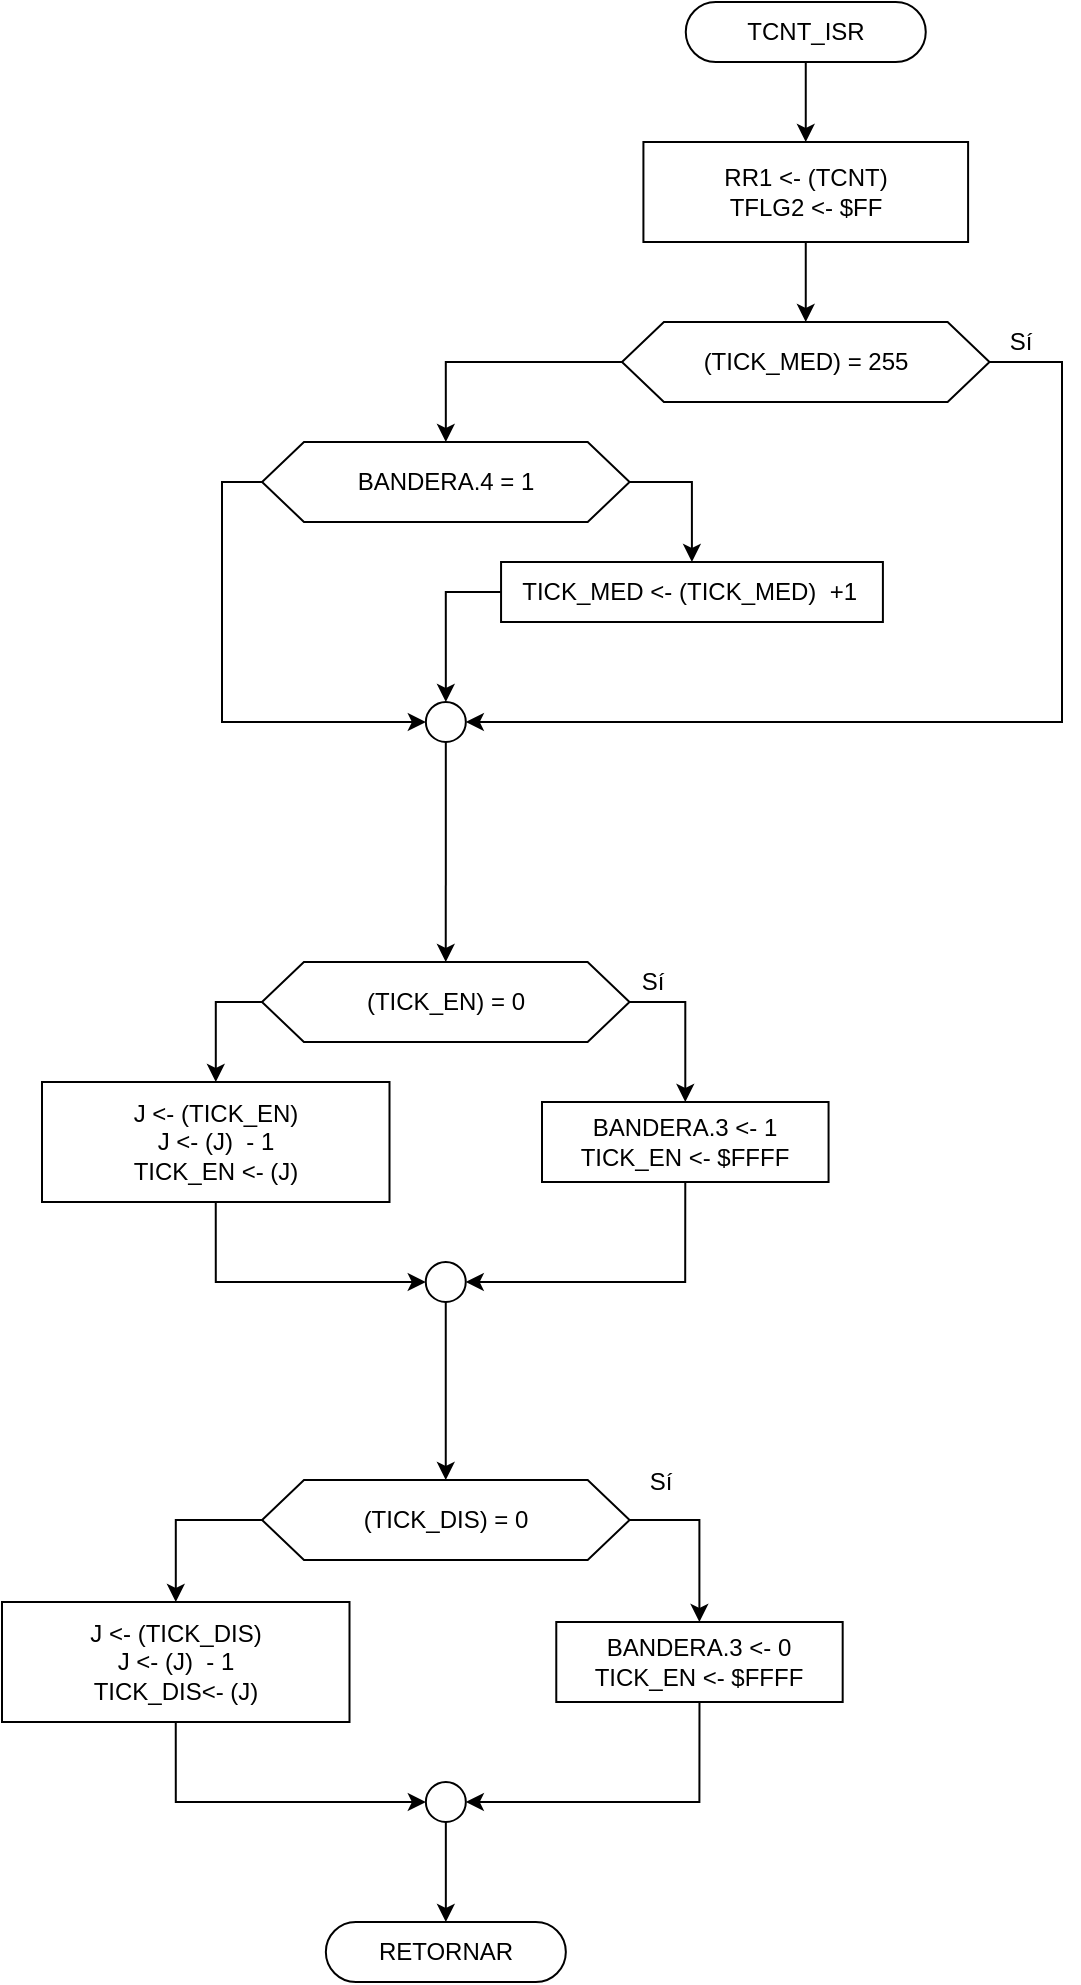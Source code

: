 <mxfile version="13.4.2" type="device"><diagram id="wlnnZQKDocgnqv9miCS1" name="Page-1"><mxGraphModel dx="1653" dy="822" grid="1" gridSize="10" guides="1" tooltips="1" connect="1" arrows="1" fold="1" page="1" pageScale="1" pageWidth="827" pageHeight="1169" math="0" shadow="0"><root><mxCell id="0"/><mxCell id="1" parent="0"/><mxCell id="M4_sT3jLmIeKyf5IJR8k-28" style="edgeStyle=orthogonalEdgeStyle;rounded=0;orthogonalLoop=1;jettySize=auto;html=1;exitX=0.5;exitY=1;exitDx=0;exitDy=0;" parent="1" source="M4_sT3jLmIeKyf5IJR8k-1" target="M4_sT3jLmIeKyf5IJR8k-23" edge="1"><mxGeometry relative="1" as="geometry"/></mxCell><mxCell id="M4_sT3jLmIeKyf5IJR8k-31" style="edgeStyle=orthogonalEdgeStyle;rounded=0;orthogonalLoop=1;jettySize=auto;html=1;exitX=0.5;exitY=1;exitDx=0;exitDy=0;" parent="1" source="M4_sT3jLmIeKyf5IJR8k-5" target="M4_sT3jLmIeKyf5IJR8k-12" edge="1"><mxGeometry relative="1" as="geometry"/></mxCell><mxCell id="M4_sT3jLmIeKyf5IJR8k-5" value="" style="ellipse;whiteSpace=wrap;html=1;aspect=fixed;" parent="1" vertex="1"><mxGeometry x="-488.12" y="750" width="20" height="20" as="geometry"/></mxCell><mxCell id="xTaYtGH9gQ_Iyyq7E3z5-24" style="edgeStyle=orthogonalEdgeStyle;rounded=0;orthogonalLoop=1;jettySize=auto;html=1;exitX=0.5;exitY=1;exitDx=0;exitDy=0;entryX=1;entryY=0.5;entryDx=0;entryDy=0;" edge="1" parent="1" source="M4_sT3jLmIeKyf5IJR8k-6" target="M4_sT3jLmIeKyf5IJR8k-1"><mxGeometry relative="1" as="geometry"/></mxCell><mxCell id="M4_sT3jLmIeKyf5IJR8k-6" value="&lt;span&gt;BANDERA.3 &amp;lt;- 0&lt;br&gt;&lt;/span&gt;TICK_EN &amp;lt;- $FFFF&lt;span&gt;&lt;br&gt;&lt;/span&gt;" style="rounded=0;whiteSpace=wrap;html=1;" parent="1" vertex="1"><mxGeometry x="-422.86" y="930" width="143.2" height="40" as="geometry"/></mxCell><mxCell id="xTaYtGH9gQ_Iyyq7E3z5-15" style="edgeStyle=orthogonalEdgeStyle;rounded=0;orthogonalLoop=1;jettySize=auto;html=1;exitX=0;exitY=0.5;exitDx=0;exitDy=0;entryX=0.5;entryY=0;entryDx=0;entryDy=0;" edge="1" parent="1" source="M4_sT3jLmIeKyf5IJR8k-8" target="xTaYtGH9gQ_Iyyq7E3z5-7"><mxGeometry relative="1" as="geometry"/></mxCell><mxCell id="xTaYtGH9gQ_Iyyq7E3z5-17" style="edgeStyle=orthogonalEdgeStyle;rounded=0;orthogonalLoop=1;jettySize=auto;html=1;exitX=1;exitY=0.5;exitDx=0;exitDy=0;entryX=1;entryY=0.5;entryDx=0;entryDy=0;" edge="1" parent="1" source="M4_sT3jLmIeKyf5IJR8k-8" target="xTaYtGH9gQ_Iyyq7E3z5-11"><mxGeometry relative="1" as="geometry"><Array as="points"><mxPoint x="-170" y="300"/><mxPoint x="-170" y="480"/></Array></mxGeometry></mxCell><mxCell id="M4_sT3jLmIeKyf5IJR8k-8" value="(TICK_MED) = 255" style="shape=hexagon;perimeter=hexagonPerimeter2;whiteSpace=wrap;html=1;size=0.114;" parent="1" vertex="1"><mxGeometry x="-390.0" y="280" width="183.76" height="40" as="geometry"/></mxCell><mxCell id="M4_sT3jLmIeKyf5IJR8k-26" style="edgeStyle=orthogonalEdgeStyle;rounded=0;orthogonalLoop=1;jettySize=auto;html=1;exitX=0.5;exitY=1;exitDx=0;exitDy=0;entryX=1;entryY=0.5;entryDx=0;entryDy=0;" parent="1" source="M4_sT3jLmIeKyf5IJR8k-10" target="M4_sT3jLmIeKyf5IJR8k-5" edge="1"><mxGeometry relative="1" as="geometry"/></mxCell><mxCell id="M4_sT3jLmIeKyf5IJR8k-10" value="BANDERA.3 &amp;lt;- 1&lt;br&gt;TICK_EN &amp;lt;- $FFFF" style="rounded=0;whiteSpace=wrap;html=1;" parent="1" vertex="1"><mxGeometry x="-430" y="670" width="143.28" height="40" as="geometry"/></mxCell><mxCell id="M4_sT3jLmIeKyf5IJR8k-27" style="edgeStyle=orthogonalEdgeStyle;rounded=0;orthogonalLoop=1;jettySize=auto;html=1;exitX=1;exitY=0.5;exitDx=0;exitDy=0;" parent="1" source="M4_sT3jLmIeKyf5IJR8k-12" target="M4_sT3jLmIeKyf5IJR8k-6" edge="1"><mxGeometry relative="1" as="geometry"/></mxCell><mxCell id="xTaYtGH9gQ_Iyyq7E3z5-30" style="edgeStyle=orthogonalEdgeStyle;rounded=0;orthogonalLoop=1;jettySize=auto;html=1;exitX=0;exitY=0.5;exitDx=0;exitDy=0;" edge="1" parent="1" source="M4_sT3jLmIeKyf5IJR8k-12" target="xTaYtGH9gQ_Iyyq7E3z5-29"><mxGeometry relative="1" as="geometry"/></mxCell><mxCell id="M4_sT3jLmIeKyf5IJR8k-12" value="(TICK_DIS) = 0" style="shape=hexagon;perimeter=hexagonPerimeter2;whiteSpace=wrap;html=1;size=0.114;" parent="1" vertex="1"><mxGeometry x="-569.96" y="859" width="183.76" height="40" as="geometry"/></mxCell><mxCell id="xTaYtGH9gQ_Iyyq7E3z5-3" style="edgeStyle=orthogonalEdgeStyle;rounded=0;orthogonalLoop=1;jettySize=auto;html=1;exitX=0.5;exitY=1;exitDx=0;exitDy=0;entryX=0.5;entryY=0;entryDx=0;entryDy=0;" edge="1" parent="1" source="M4_sT3jLmIeKyf5IJR8k-13" target="xTaYtGH9gQ_Iyyq7E3z5-1"><mxGeometry relative="1" as="geometry"/></mxCell><mxCell id="M4_sT3jLmIeKyf5IJR8k-13" value="TCNT_ISR" style="rounded=1;whiteSpace=wrap;html=1;fontSize=12;glass=0;strokeWidth=1;shadow=0;arcSize=50;" parent="1" vertex="1"><mxGeometry x="-358.12" y="120" width="120" height="30" as="geometry"/></mxCell><mxCell id="xTaYtGH9gQ_Iyyq7E3z5-19" style="edgeStyle=orthogonalEdgeStyle;rounded=0;orthogonalLoop=1;jettySize=auto;html=1;exitX=0;exitY=0.5;exitDx=0;exitDy=0;" edge="1" parent="1" source="M4_sT3jLmIeKyf5IJR8k-14" target="xTaYtGH9gQ_Iyyq7E3z5-18"><mxGeometry relative="1" as="geometry"/></mxCell><mxCell id="xTaYtGH9gQ_Iyyq7E3z5-21" style="edgeStyle=orthogonalEdgeStyle;rounded=0;orthogonalLoop=1;jettySize=auto;html=1;exitX=1;exitY=0.5;exitDx=0;exitDy=0;" edge="1" parent="1" source="M4_sT3jLmIeKyf5IJR8k-14" target="M4_sT3jLmIeKyf5IJR8k-10"><mxGeometry relative="1" as="geometry"/></mxCell><mxCell id="M4_sT3jLmIeKyf5IJR8k-14" value="(TICK_EN) = 0" style="shape=hexagon;perimeter=hexagonPerimeter2;whiteSpace=wrap;html=1;size=0.114;" parent="1" vertex="1"><mxGeometry x="-570.0" y="600" width="183.76" height="40" as="geometry"/></mxCell><mxCell id="M4_sT3jLmIeKyf5IJR8k-20" value="Sí" style="text;html=1;align=center;verticalAlign=middle;resizable=0;points=[];autosize=1;" parent="1" vertex="1"><mxGeometry x="-390" y="600" width="30" height="20" as="geometry"/></mxCell><mxCell id="M4_sT3jLmIeKyf5IJR8k-23" value="RETORNAR" style="rounded=1;whiteSpace=wrap;html=1;fontSize=12;glass=0;strokeWidth=1;shadow=0;arcSize=50;" parent="1" vertex="1"><mxGeometry x="-538.08" y="1080" width="120" height="30" as="geometry"/></mxCell><mxCell id="M4_sT3jLmIeKyf5IJR8k-35" value="Sí" style="text;html=1;align=center;verticalAlign=middle;resizable=0;points=[];autosize=1;" parent="1" vertex="1"><mxGeometry x="-386.25" y="850" width="30" height="20" as="geometry"/></mxCell><mxCell id="xTaYtGH9gQ_Iyyq7E3z5-4" style="edgeStyle=orthogonalEdgeStyle;rounded=0;orthogonalLoop=1;jettySize=auto;html=1;exitX=0.5;exitY=1;exitDx=0;exitDy=0;" edge="1" parent="1" source="xTaYtGH9gQ_Iyyq7E3z5-1" target="M4_sT3jLmIeKyf5IJR8k-8"><mxGeometry relative="1" as="geometry"/></mxCell><mxCell id="xTaYtGH9gQ_Iyyq7E3z5-1" value="RR1 &amp;lt;- (TCNT)&lt;br&gt;TFLG2 &amp;lt;- $FF&lt;br&gt;" style="rounded=0;whiteSpace=wrap;html=1;" vertex="1" parent="1"><mxGeometry x="-379.29" y="190" width="162.34" height="50" as="geometry"/></mxCell><mxCell id="xTaYtGH9gQ_Iyyq7E3z5-10" style="edgeStyle=orthogonalEdgeStyle;rounded=0;orthogonalLoop=1;jettySize=auto;html=1;exitX=1;exitY=0.5;exitDx=0;exitDy=0;" edge="1" parent="1" source="xTaYtGH9gQ_Iyyq7E3z5-7" target="xTaYtGH9gQ_Iyyq7E3z5-9"><mxGeometry relative="1" as="geometry"/></mxCell><mxCell id="xTaYtGH9gQ_Iyyq7E3z5-12" style="edgeStyle=orthogonalEdgeStyle;rounded=0;orthogonalLoop=1;jettySize=auto;html=1;exitX=0;exitY=0.5;exitDx=0;exitDy=0;entryX=0;entryY=0.5;entryDx=0;entryDy=0;" edge="1" parent="1" source="xTaYtGH9gQ_Iyyq7E3z5-7" target="xTaYtGH9gQ_Iyyq7E3z5-11"><mxGeometry relative="1" as="geometry"/></mxCell><mxCell id="xTaYtGH9gQ_Iyyq7E3z5-7" value="BANDERA.4 = 1" style="shape=hexagon;perimeter=hexagonPerimeter2;whiteSpace=wrap;html=1;size=0.114;" vertex="1" parent="1"><mxGeometry x="-569.96" y="340" width="183.76" height="40" as="geometry"/></mxCell><mxCell id="xTaYtGH9gQ_Iyyq7E3z5-16" style="edgeStyle=orthogonalEdgeStyle;rounded=0;orthogonalLoop=1;jettySize=auto;html=1;exitX=0;exitY=0.5;exitDx=0;exitDy=0;" edge="1" parent="1" source="xTaYtGH9gQ_Iyyq7E3z5-9" target="xTaYtGH9gQ_Iyyq7E3z5-11"><mxGeometry relative="1" as="geometry"/></mxCell><mxCell id="xTaYtGH9gQ_Iyyq7E3z5-9" value="TICK_MED &amp;lt;- (TICK_MED)&amp;nbsp; +1&amp;nbsp;" style="rounded=0;whiteSpace=wrap;html=1;" vertex="1" parent="1"><mxGeometry x="-450.47" y="400" width="190.92" height="30" as="geometry"/></mxCell><mxCell id="xTaYtGH9gQ_Iyyq7E3z5-14" style="edgeStyle=orthogonalEdgeStyle;rounded=0;orthogonalLoop=1;jettySize=auto;html=1;exitX=0.5;exitY=1;exitDx=0;exitDy=0;entryX=0.5;entryY=0;entryDx=0;entryDy=0;" edge="1" parent="1" source="xTaYtGH9gQ_Iyyq7E3z5-11" target="M4_sT3jLmIeKyf5IJR8k-14"><mxGeometry relative="1" as="geometry"/></mxCell><mxCell id="xTaYtGH9gQ_Iyyq7E3z5-11" value="" style="ellipse;whiteSpace=wrap;html=1;aspect=fixed;" vertex="1" parent="1"><mxGeometry x="-488.08" y="470" width="20" height="20" as="geometry"/></mxCell><mxCell id="xTaYtGH9gQ_Iyyq7E3z5-20" style="edgeStyle=orthogonalEdgeStyle;rounded=0;orthogonalLoop=1;jettySize=auto;html=1;exitX=0.5;exitY=1;exitDx=0;exitDy=0;entryX=0;entryY=0.5;entryDx=0;entryDy=0;" edge="1" parent="1" source="xTaYtGH9gQ_Iyyq7E3z5-18" target="M4_sT3jLmIeKyf5IJR8k-5"><mxGeometry relative="1" as="geometry"/></mxCell><mxCell id="xTaYtGH9gQ_Iyyq7E3z5-18" value="J &amp;lt;- (TICK_EN)&lt;br&gt;J &amp;lt;- (J)&amp;nbsp; - 1&lt;br&gt;TICK_EN &amp;lt;- (J)" style="rounded=0;whiteSpace=wrap;html=1;" vertex="1" parent="1"><mxGeometry x="-680" y="660" width="173.75" height="60" as="geometry"/></mxCell><mxCell id="M4_sT3jLmIeKyf5IJR8k-1" value="" style="ellipse;whiteSpace=wrap;html=1;aspect=fixed;" parent="1" vertex="1"><mxGeometry x="-488.08" y="1010" width="20" height="20" as="geometry"/></mxCell><mxCell id="xTaYtGH9gQ_Iyyq7E3z5-31" style="edgeStyle=orthogonalEdgeStyle;rounded=0;orthogonalLoop=1;jettySize=auto;html=1;exitX=0.5;exitY=1;exitDx=0;exitDy=0;entryX=0;entryY=0.5;entryDx=0;entryDy=0;" edge="1" parent="1" source="xTaYtGH9gQ_Iyyq7E3z5-29" target="M4_sT3jLmIeKyf5IJR8k-1"><mxGeometry relative="1" as="geometry"/></mxCell><mxCell id="xTaYtGH9gQ_Iyyq7E3z5-29" value="J &amp;lt;- (TICK_DIS)&lt;br&gt;J &amp;lt;- (J)&amp;nbsp; - 1&lt;br&gt;TICK_DIS&amp;lt;- (J)" style="rounded=0;whiteSpace=wrap;html=1;" vertex="1" parent="1"><mxGeometry x="-700" y="920" width="173.75" height="60" as="geometry"/></mxCell><mxCell id="xTaYtGH9gQ_Iyyq7E3z5-32" value="Sí" style="text;html=1;align=center;verticalAlign=middle;resizable=0;points=[];autosize=1;" vertex="1" parent="1"><mxGeometry x="-206.24" y="280" width="30" height="20" as="geometry"/></mxCell></root></mxGraphModel></diagram></mxfile>